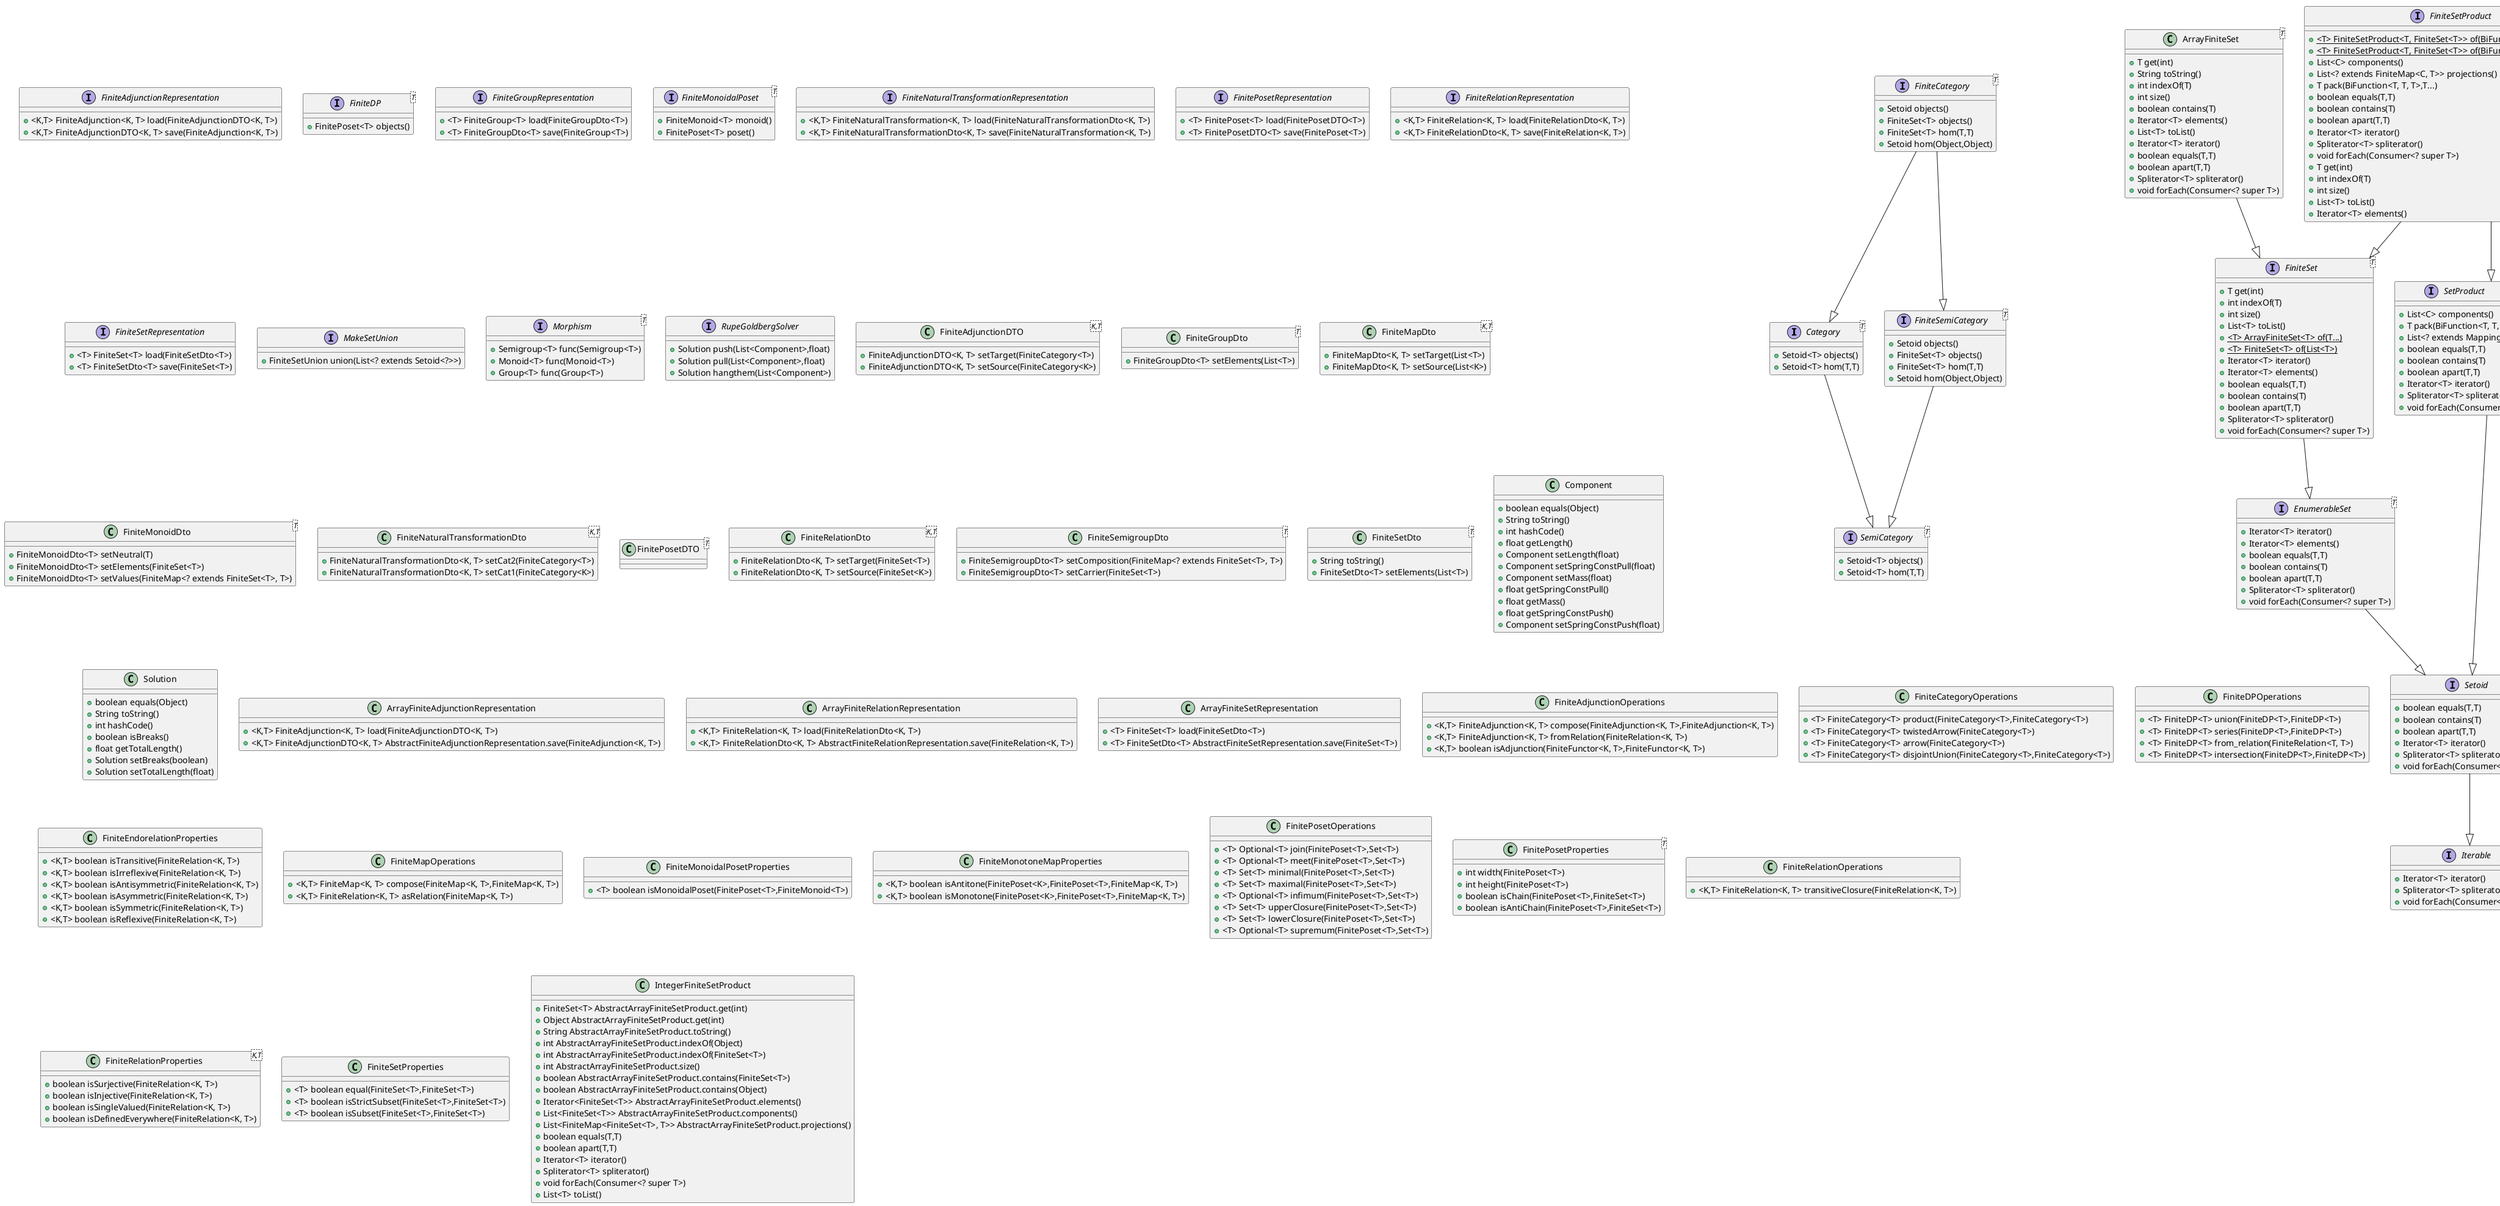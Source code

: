 @startuml

interface Category<T> {
  + Setoid<T> objects()
  + Setoid<T> hom(T,T)
}

interface EnumerableSet<T> {
  + Iterator<T> iterator()
  + Iterator<T> elements()
  + boolean equals(T,T)
  + boolean contains(T)
  + boolean apart(T,T)
  + Spliterator<T> spliterator()
  + void forEach(Consumer<? super T>)
}

interface EnumerableSetUnion {
  + List<? extends EnumerableSet<?>> components()
}

interface FiniteAdjunction<K,T> {
  + FiniteCategory<T> target()
  + FiniteCategory<K> source()
  + FiniteFunctor<K, T> left()
  + FiniteFunctor<T, K> right()
}

interface FiniteAdjunctionRepresentation {
  + <K,T> FiniteAdjunction<K, T> load(FiniteAdjunctionDTO<K, T>)
  + <K,T> FiniteAdjunctionDTO<K, T> save(FiniteAdjunction<K, T>)
}

interface FiniteCategory<T> {
  + Setoid objects()
  + FiniteSet<T> objects()
  + FiniteSet<T> hom(T,T)
  + Setoid hom(Object,Object)
}

interface FiniteDP<T> {
  + FinitePoset<T> objects()
}

interface FiniteFunctor<K,T> {
  + Category target()
  + FiniteCategory<T> target()
  + Category source()
  + FiniteCategory<K> source()
  + T call(K)
}

interface FiniteGroup<T> {
  + FiniteMap<T, T> inverse()
  + Mapping inverse()
  + T identity()
  + Setoid carrier()
  + FiniteSet<T> carrier()
  + FiniteMap<? extends FiniteSet<T>, T> composition()
  + Mapping composition()
}

interface FiniteGroupRepresentation {
  + <T> FiniteGroup<T> load(FiniteGroupDto<T>)
  + <T> FiniteGroupDto<T> save(FiniteGroup<T>)
}

interface FiniteMap<K,T> {
  + Setoid target()
  + FiniteSet<T> target()
  + Setoid source()
  + FiniteSet<K> source()
  + R apply(T)
  + <V> Function<V, R> compose(Function<? super V, ? extends T>)
  + <V> Function<T, V> andThen(Function<? super R, ? extends V>)
}

interface FiniteMapRepresentation {
  + <K,T> FiniteMap<K, T> load(FiniteMapDto<K, T>)
  + <K,T> FiniteMapDto<K, T> save(FiniteMap<K, T>)
}

interface FiniteMonoid<T> {
  + T identity()
  + Setoid carrier()
  + FiniteSet<T> carrier()
  + FiniteMap<? extends FiniteSet<T>, T> composition()
  + Mapping composition()
}

interface FiniteMonoidalPoset<T> {
  + FiniteMonoid<T> monoid()
  + FinitePoset<T> poset()
}

interface FiniteMonoidRepresentation {
  + <T> FiniteMonoid<T> load(FiniteMonoidDto<T>)
  + <T> FiniteMonoidDto<T> save(FiniteMonoid<T>)
}

interface FiniteNaturalTransformation<K,T> {
  + Category cat1()
  + FiniteCategory<K> cat1()
  + FiniteCategory<T> cat2()
  + Category cat2()
}

interface FiniteNaturalTransformationRepresentation {
  + <K,T> FiniteNaturalTransformation<K, T> load(FiniteNaturalTransformationDto<K, T>)
  + <K,T> FiniteNaturalTransformationDto<K, T> save(FiniteNaturalTransformation<K, T>)
}

interface FinitePoset<T> {
  + FiniteSet<T> carrier()
  + Setoid carrier()
}

interface FinitePosetRepresentation {
  + <T> FinitePoset<T> load(FinitePosetDTO<T>)
  + <T> FinitePosetDTO<T> save(FinitePoset<T>)
}

interface FiniteRelation<K,T> {
  + Setoid target()
  + FiniteSet<T> target()
  + Setoid source()
  + FiniteSet<K> source()
}

interface FiniteRelationRepresentation {
  + <K,T> FiniteRelation<K, T> load(FiniteRelationDto<K, T>)
  + <K,T> FiniteRelationDto<K, T> save(FiniteRelation<K, T>)
}

interface FiniteSemiCategory<T> {
  + Setoid objects()
  + FiniteSet<T> objects()
  + FiniteSet<T> hom(T,T)
  + Setoid hom(Object,Object)
}

interface FiniteSemigroup<T> {
  + Setoid carrier()
  + FiniteSet<T> carrier()
  + FiniteMap<? extends FiniteSet<T>, T> composition()
  + Mapping composition()
}

interface FiniteSemigroupRepresentation {
  + <T> FiniteSemigroup<T> load(FiniteSemigroupDto<T>)
  + <T> FiniteSemigroupDto<T> save(FiniteSemigroup<T>)
}

interface FiniteSet<T> {
  + T get(int)
  + int indexOf(T)
  + int size()
  + List<T> toList()
  + {static} <T> ArrayFiniteSet<T> of(T...)
  + {static} <T> FiniteSet<T> of(List<T>)
  + Iterator<T> iterator()
  + Iterator<T> elements()
  + boolean equals(T,T)
  + boolean contains(T)
  + boolean apart(T,T)
  + Spliterator<T> spliterator()
  + void forEach(Consumer<? super T>)
}

interface FiniteSetProduct<T,C extends FiniteSet<T>> {
  + {static} <T> FiniteSetProduct<T, FiniteSet<T>> of(BiFunction<T, T, T>,List<? extends FiniteSet<T>>)
  + {static} <T> FiniteSetProduct<T, FiniteSet<T>> of(BiFunction<T, T, T>,FiniteSet<T>...)
  + List<C> components()
  + List<? extends FiniteMap<C, T>> projections()
  + T pack(BiFunction<T, T, T>,T...)
  + boolean equals(T,T)
  + boolean contains(T)
  + boolean apart(T,T)
  + Iterator<T> iterator()
  + Spliterator<T> spliterator()
  + void forEach(Consumer<? super T>)
  + T get(int)
  + int indexOf(T)
  + int size()
  + List<T> toList()
  + Iterator<T> elements()
}

interface FiniteSetRepresentation {
  + <T> FiniteSet<T> load(FiniteSetDto<T>)
  + <T> FiniteSetDto<T> save(FiniteSet<T>)
}

interface FiniteSetUnion {
  + List<? extends FiniteSet<?>> components()
}

interface FreeSemigroup<T> {
  + T unit(T)
  + Setoid<T> carrier()
  + Mapping<? extends Setoid<T>, T> composition()
}

interface Functor<K,T> {
  + Category<T> target()
  + Category<K> source()
  + T call(K)
}

interface Group<T> {
  + Mapping<T, T> inverse()
  + T identity()
  + Setoid<T> carrier()
  + Mapping<? extends Setoid<T>, T> composition()
}

interface JoinSemilattice<T> {
  + T join(T,T)
  + T bottom()
  + Setoid<T> carrier()
}

interface Lattice<T> {
  + T join(T,T)
  + T bottom()
  + Setoid<T> carrier()
  + T top()
  + T meet(T,T)
}

interface MakeSetProduct {
  + <T> SetProduct<T, Setoid<T>> product(BiFunction<T, T, T>,List<? extends Setoid<T>>)
  + <T> FiniteSetProduct<T, FiniteSet<T>> finiteProduct(BiFunction<T, T, T>,List<? extends FiniteSet<T>>)
}

interface MakeSetUnion {
  + FiniteSetUnion union(List<? extends Setoid<?>>)
}

interface Mapping<K,T> {
  + Setoid<T> target()
  + Setoid<K> source()
  + R apply(T)
  + <V> Function<V, R> compose(Function<? super V, ? extends T>)
  + <V> Function<T, V> andThen(Function<? super R, ? extends V>)
}

interface MeetSemilattice<T> {
  + T top()
  + T meet(T,T)
  + Setoid<T> carrier()
}

interface Monoid<T> {
  + T identity()
  + Setoid<T> carrier()
  + Mapping<? extends Setoid<T>, T> composition()
}

interface MonotoneMap<K,T> {
  + Poset<K> sourcePoset()
  + Poset<T> targetPoset()
  + Setoid<T> target()
  + Setoid<K> source()
  + R apply(T)
  + <V> Function<V, R> compose(Function<? super V, ? extends T>)
  + <V> Function<T, V> andThen(Function<? super R, ? extends V>)
}

interface Morphism<T> {
  + Semigroup<T> func(Semigroup<T>)
  + Monoid<T> func(Monoid<T>)
  + Group<T> func(Group<T>)
}

interface NaturalTransformation<K,T> {
  + Category<K> cat1()
  + Category<T> cat2()
}

interface Poset<T> {
  + Setoid<T> carrier()
}

interface Relation<K,T> {
  + Setoid<T> target()
  + Setoid<K> source()
}

interface RupeGoldbergSolver {
  + Solution push(List<Component>,float)
  + Solution pull(List<Component>,float)
  + Solution hangthem(List<Component>)
}

interface SemiCategory<T> {
  + Setoid<T> objects()
  + Setoid<T> hom(T,T)
}

interface Semigroup<T> {
  + Setoid<T> carrier()
  + Mapping<? extends Setoid<T>, T> composition()
}

interface Setoid<T> {
  + boolean equals(T,T)
  + boolean contains(T)
  + boolean apart(T,T)
  + Iterator<T> iterator()
  + Spliterator<T> spliterator()
  + void forEach(Consumer<? super T>)
}

interface SetProduct<T,C extends Setoid<T>> {
  + List<C> components()
  + T pack(BiFunction<T, T, T>,T...)
  + List<? extends Mapping<C, T>> projections()
  + boolean equals(T,T)
  + boolean contains(T)
  + boolean apart(T,T)
  + Iterator<T> iterator()
  + Spliterator<T> spliterator()
  + void forEach(Consumer<? super T>)
}

interface SetUnion {
  + List<? extends Setoid<?>> components()
}

class FiniteAdjunctionDTO<K,T> {
  +FiniteAdjunctionDTO<K, T> setTarget(FiniteCategory<T>)
  +FiniteAdjunctionDTO<K, T> setSource(FiniteCategory<K>)
}

class FiniteGroupDto<T> {
  +FiniteGroupDto<T> setElements(List<T>)
}

class FiniteMapDto<K,T> {
  +FiniteMapDto<K, T> setTarget(List<T>)
  +FiniteMapDto<K, T> setSource(List<K>)
}

class FiniteMonoidDto<T> {
  +FiniteMonoidDto<T> setNeutral(T)
  +FiniteMonoidDto<T> setElements(FiniteSet<T>)
  +FiniteMonoidDto<T> setValues(FiniteMap<? extends FiniteSet<T>, T>)
}

class FiniteNaturalTransformationDto<K,T> {
  +FiniteNaturalTransformationDto<K, T> setCat2(FiniteCategory<T>)
  +FiniteNaturalTransformationDto<K, T> setCat1(FiniteCategory<K>)
}

class FinitePosetDTO<T> {
}

class FiniteRelationDto<K,T> {
  +FiniteRelationDto<K, T> setTarget(FiniteSet<T>)
  +FiniteRelationDto<K, T> setSource(FiniteSet<K>)
}

class FiniteSemigroupDto<T> {
  +FiniteSemigroupDto<T> setComposition(FiniteMap<? extends FiniteSet<T>, T>)
  +FiniteSemigroupDto<T> setCarrier(FiniteSet<T>)
}

class FiniteSetDto<T> {
  +String toString()
  +FiniteSetDto<T> setElements(List<T>)
}

 class Component {
  +boolean equals(Object)
  +String toString()
  +int hashCode()
  +float getLength()
  +Component setLength(float)
  +Component setSpringConstPull(float)
  +Component setMass(float)
  +float getSpringConstPull()
  +float getMass()
  +float getSpringConstPush()
  +Component setSpringConstPush(float)
}

 class Solution {
  +boolean equals(Object)
  +String toString()
  +int hashCode()
  +boolean isBreaks()
  +float getTotalLength()
  +Solution setBreaks(boolean)
  +Solution setTotalLength(float)
}

 class ArrayFiniteAdjunction<K,T> {
  +FiniteCategory<T> target()
  +FiniteCategory<K> source()
  +FiniteFunctor<K, T> left()
  +FiniteFunctor<T, K> right()
}

 class ArrayFiniteAdjunctionRepresentation {
  +<K,T> FiniteAdjunction<K, T> load(FiniteAdjunctionDTO<K, T>)
  +<K,T> FiniteAdjunctionDTO<K, T> AbstractFiniteAdjunctionRepresentation.save(FiniteAdjunction<K, T>)
}

 class ArrayFiniteFunctor<K,T> {
  +FiniteCategory<T> target()
  +Category target()
  +Category source()
  +FiniteCategory<K> source()
  +T call(K)
}

 class ArrayFiniteMap<K,T> {
  +FiniteSet<T> target()
  +Setoid target()
  +String toString()
  +T apply(K)
  +Setoid source()
  +FiniteSet<K> source()
  + <V> Function<V, R> compose(Function<? super V, ? extends T>)
  + <V> Function<T, V> andThen(Function<? super R, ? extends V>)
}

 class ArrayFiniteMapRepresentation {
  +<K,T> FiniteMap<K, T> load(FiniteMapDto<K, T>)
  +<K,T> FiniteMapDto<K, T> save(FiniteMap<K, T>)
}

 class ArrayFiniteMonoid<T> {
  +String toString()
  +T identity()
  +Setoid carrier()
  +FiniteSet<T> carrier()
  +FiniteMap<? extends FiniteSet<T>, T> composition()
  +Mapping composition()
}

 class ArrayFiniteMonoidRepresentation {
  +<T> FiniteMonoid<T> load(FiniteMonoidDto<T>)
  +<T> FiniteMonoidDto<T> save(FiniteMonoid<T>)
}

 class ArrayFinitePoset<T> {
  +FiniteSet<T> carrier()
  +Setoid carrier()
}

 class ArrayFiniteRelation<K,T> {
  +FiniteSet<T> target()
  +Setoid target()
  +FiniteSet<K> source()
  +Setoid source()
}

 class ArrayFiniteRelationRepresentation {
  +<K,T> FiniteRelation<K, T> load(FiniteRelationDto<K, T>)
  +<K,T> FiniteRelationDto<K, T> AbstractFiniteRelationRepresentation.save(FiniteRelation<K, T>)
}

 class ArrayFiniteSemigroup<T> {
  +String toString()
  +Setoid carrier()
  +FiniteSet<T> carrier()
  +FiniteMap<? extends FiniteSet<T>, T> composition()
  +Mapping composition()
}

 class ArrayFiniteSemigroupRepresentation {
  +<T> FiniteSemigroup<T> load(FiniteSemigroupDto<T>)
  +<T> FiniteSemigroupDto<T> save(FiniteSemigroup<T>)
}

 class ArrayFiniteSet<T> {
  +T get(int)
  +String toString()
  +int indexOf(T)
  +int size()
  +boolean contains(T)
  +Iterator<T> elements()
  + List<T> toList()
  + Iterator<T> iterator()
  + boolean equals(T,T)
  + boolean apart(T,T)
  + Spliterator<T> spliterator()
  + void forEach(Consumer<? super T>)
}

 class ArrayFiniteSetRepresentation {
  +<T> FiniteSet<T> load(FiniteSetDto<T>)
  +<T> FiniteSetDto<T> AbstractFiniteSetRepresentation.save(FiniteSet<T>)
}

 class ArrayFiniteSetUnion {
  +List<? extends FiniteSet<?>> components()
  +String AbstractSetUnion.toString()
}

 class ArrayMakeSetProduct {
  +<T> SetProduct<T, Setoid<T>> product(BiFunction<T, T, T>,List<? extends Setoid<T>>)
  +<T> FiniteSetProduct<T, FiniteSet<T>> finiteProduct(BiFunction<T, T, T>,List<? extends FiniteSet<T>>)
}

 class ArraySetoid<T> {
  +Iterator<T> iterator()
  +boolean contains(T)
  + boolean equals(T,T)
  + boolean apart(T,T)
  + Spliterator<T> spliterator()
  + void forEach(Consumer<? super T>)
}

 class ArraySetUnion {
  +List<Setoid<?>> components()
  +String AbstractSetUnion.toString()
}

 class FiniteAdjunctionOperations {
  +<K,T> FiniteAdjunction<K, T> compose(FiniteAdjunction<K, T>,FiniteAdjunction<K, T>)
  +<K,T> FiniteAdjunction<K, T> fromRelation(FiniteRelation<K, T>)
  +<K,T> boolean isAdjunction(FiniteFunctor<K, T>,FiniteFunctor<K, T>)
}

 class FiniteCategoryOperations {
  +<T> FiniteCategory<T> product(FiniteCategory<T>,FiniteCategory<T>)
  +<T> FiniteCategory<T> twistedArrow(FiniteCategory<T>)
  +<T> FiniteCategory<T> arrow(FiniteCategory<T>)
  +<T> FiniteCategory<T> disjointUnion(FiniteCategory<T>,FiniteCategory<T>)
}

 class FiniteDPOperations {
  +<T> FiniteDP<T> union(FiniteDP<T>,FiniteDP<T>)
  +<T> FiniteDP<T> series(FiniteDP<T>,FiniteDP<T>)
  +<T> FiniteDP<T> from_relation(FiniteRelation<T, T>)
  +<T> FiniteDP<T> intersection(FiniteDP<T>,FiniteDP<T>)
}

 class FiniteEndorelationProperties {
  +<K,T> boolean isTransitive(FiniteRelation<K, T>)
  +<K,T> boolean isIrreflexive(FiniteRelation<K, T>)
  +<K,T> boolean isAntisymmetric(FiniteRelation<K, T>)
  +<K,T> boolean isAsymmetric(FiniteRelation<K, T>)
  +<K,T> boolean isSymmetric(FiniteRelation<K, T>)
  +<K,T> boolean isReflexive(FiniteRelation<K, T>)
}

 class FiniteMapOperations {
  +<K,T> FiniteMap<K, T> compose(FiniteMap<K, T>,FiniteMap<K, T>)
  +<K,T> FiniteRelation<K, T> asRelation(FiniteMap<K, T>)
}

 class FiniteMonoidalPosetProperties {
  +<T> boolean isMonoidalPoset(FinitePoset<T>,FiniteMonoid<T>)
}

 class FiniteMonotoneMapProperties {
  +<K,T> boolean isAntitone(FinitePoset<K>,FinitePoset<T>,FiniteMap<K, T>)
  +<K,T> boolean isMonotone(FinitePoset<K>,FinitePoset<T>,FiniteMap<K, T>)
}

 class FinitePosetOperations {
  +<T> Optional<T> join(FinitePoset<T>,Set<T>)
  +<T> Optional<T> meet(FinitePoset<T>,Set<T>)
  +<T> Set<T> minimal(FinitePoset<T>,Set<T>)
  +<T> Set<T> maximal(FinitePoset<T>,Set<T>)
  +<T> Optional<T> infimum(FinitePoset<T>,Set<T>)
  +<T> Set<T> upperClosure(FinitePoset<T>,Set<T>)
  +<T> Set<T> lowerClosure(FinitePoset<T>,Set<T>)
  +<T> Optional<T> supremum(FinitePoset<T>,Set<T>)
}

 class FinitePosetProperties<T> {
  +int width(FinitePoset<T>)
  +int height(FinitePoset<T>)
  +boolean isChain(FinitePoset<T>,FiniteSet<T>)
  +boolean isAntiChain(FinitePoset<T>,FiniteSet<T>)
}

 class FiniteRelationOperations {
  +<K,T> FiniteRelation<K, T> transitiveClosure(FiniteRelation<K, T>)
}

 class FiniteRelationProperties<K,T> {
  +boolean isSurjective(FiniteRelation<K, T>)
  +boolean isInjective(FiniteRelation<K, T>)
  +boolean isSingleValued(FiniteRelation<K, T>)
  +boolean isDefinedEverywhere(FiniteRelation<K, T>)
}

 class FiniteSetProperties {
  +<T> boolean equal(FiniteSet<T>,FiniteSet<T>)
  +<T> boolean isStrictSubset(FiniteSet<T>,FiniteSet<T>)
  +<T> boolean isSubset(FiniteSet<T>,FiniteSet<T>)
}

 class IntegerFiniteSetProduct {
  +FiniteSet<T> AbstractArrayFiniteSetProduct.get(int)
  +Object AbstractArrayFiniteSetProduct.get(int)
  +String AbstractArrayFiniteSetProduct.toString()
  +int AbstractArrayFiniteSetProduct.indexOf(Object)
  +int AbstractArrayFiniteSetProduct.indexOf(FiniteSet<T>)
  +int AbstractArrayFiniteSetProduct.size()
  +boolean AbstractArrayFiniteSetProduct.contains(FiniteSet<T>)
  +boolean AbstractArrayFiniteSetProduct.contains(Object)
  +Iterator<FiniteSet<T>> AbstractArrayFiniteSetProduct.elements()
  +List<FiniteSet<T>> AbstractArrayFiniteSetProduct.components()
  +List<FiniteMap<FiniteSet<T>, T>> AbstractArrayFiniteSetProduct.projections()
  + boolean equals(T,T)
  + boolean apart(T,T)
  + Iterator<T> iterator()
  + Spliterator<T> spliterator()
  + void forEach(Consumer<? super T>)
  + List<T> toList()
}

interface Iterable<T> {
  + Iterator<T> iterator()
  + Spliterator<T> spliterator()
  + void forEach(Consumer<? super T>)
}

interface Function<T,R> {
  + R apply(T)
  + {static} <T> Function<T, T> identity()
  + <V> Function<V, R> compose(Function<? super V, ? extends T>)
  + <V> Function<T, V> andThen(Function<? super R, ? extends V>)
}

Category --|> SemiCategory
EnumerableSet --|> Setoid
EnumerableSetUnion --|> SetUnion
FiniteCategory --|> FiniteSemiCategory
FiniteCategory --|> Category
FiniteFunctor --|> Functor
FiniteGroup --|> Group
FiniteGroup --|> FiniteMonoid
FiniteMap --|> Mapping
FiniteMonoid --|> Monoid
FiniteMonoid --|> FiniteSemigroup
FiniteNaturalTransformation --|> NaturalTransformation
FinitePoset --|> Poset
FiniteRelation --|> Relation
FiniteSemiCategory --|> SemiCategory
FiniteSemigroup --|> Semigroup
FiniteSet --|> EnumerableSet
FiniteSetProduct --|> SetProduct
FiniteSetProduct --|> FiniteSet
FiniteSetUnion --|> EnumerableSetUnion
FreeSemigroup --|> Semigroup
Group --|> Monoid
JoinSemilattice --|> Poset
Lattice --|> JoinSemilattice
Lattice --|> MeetSemilattice
Mapping --|> Function
MeetSemilattice --|> Poset
Monoid --|> Semigroup
MonotoneMap --|> Mapping
Setoid --|> Iterable
SetProduct --|> Setoid
ArrayFiniteAdjunction --|> FiniteAdjunction
ArrayFiniteFunctor --|> FiniteFunctor
ArrayFiniteMap --|> FiniteMap
ArrayFiniteMapRepresentation --|> FiniteMapRepresentation
ArrayFiniteMonoid --|> FiniteMonoid
ArrayFiniteMonoidRepresentation --|> FiniteMonoidRepresentation
ArrayFinitePoset --|> FinitePoset
ArrayFiniteRelation --|> FiniteRelation
ArrayFiniteSemigroup --|> FiniteSemigroup
ArrayFiniteSemigroupRepresentation --|> FiniteSemigroupRepresentation
ArrayFiniteSet --|> FiniteSet
ArrayFiniteSetUnion --|> FiniteSetUnion
ArrayMakeSetProduct --|> MakeSetProduct
ArraySetoid --|> Setoid
ArraySetUnion --|> SetUnion

@enduml